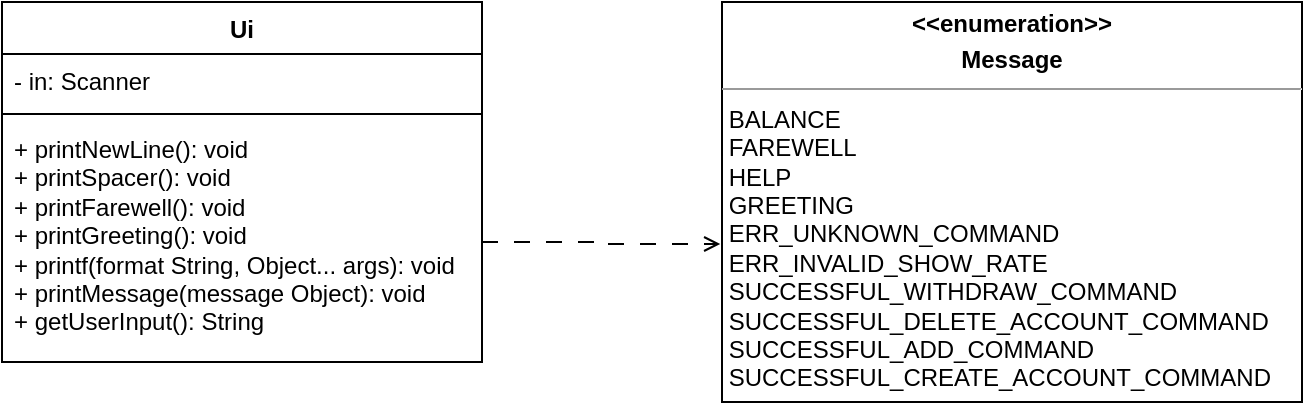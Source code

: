 <mxfile version="21.1.1" type="device">
  <diagram id="C5RBs43oDa-KdzZeNtuy" name="Page-1">
    <mxGraphModel dx="1306" dy="733" grid="1" gridSize="10" guides="1" tooltips="1" connect="1" arrows="1" fold="1" page="1" pageScale="1" pageWidth="827" pageHeight="1169" math="0" shadow="0">
      <root>
        <mxCell id="WIyWlLk6GJQsqaUBKTNV-0" />
        <mxCell id="WIyWlLk6GJQsqaUBKTNV-1" parent="WIyWlLk6GJQsqaUBKTNV-0" />
        <mxCell id="YMYINVadccleoX2-M_Uq-0" value="Ui" style="swimlane;fontStyle=1;align=center;verticalAlign=top;childLayout=stackLayout;horizontal=1;startSize=26;horizontalStack=0;resizeParent=1;resizeParentMax=0;resizeLast=0;collapsible=1;marginBottom=0;whiteSpace=wrap;html=1;" parent="WIyWlLk6GJQsqaUBKTNV-1" vertex="1">
          <mxGeometry x="130" y="270" width="240" height="180" as="geometry" />
        </mxCell>
        <mxCell id="YMYINVadccleoX2-M_Uq-1" value="- in: Scanner" style="text;strokeColor=none;fillColor=none;align=left;verticalAlign=top;spacingLeft=4;spacingRight=4;overflow=hidden;rotatable=0;points=[[0,0.5],[1,0.5]];portConstraint=eastwest;whiteSpace=wrap;html=1;" parent="YMYINVadccleoX2-M_Uq-0" vertex="1">
          <mxGeometry y="26" width="240" height="26" as="geometry" />
        </mxCell>
        <mxCell id="YMYINVadccleoX2-M_Uq-2" value="" style="line;strokeWidth=1;fillColor=none;align=left;verticalAlign=middle;spacingTop=-1;spacingLeft=3;spacingRight=3;rotatable=0;labelPosition=right;points=[];portConstraint=eastwest;strokeColor=inherit;" parent="YMYINVadccleoX2-M_Uq-0" vertex="1">
          <mxGeometry y="52" width="240" height="8" as="geometry" />
        </mxCell>
        <mxCell id="YMYINVadccleoX2-M_Uq-3" value="+ printNewLine(): void&lt;br&gt;+ printSpacer(): void&lt;br&gt;+ printFarewell(): void&lt;br&gt;+ printGreeting(): void&lt;br&gt;+ printf(format String, Object... args): void&lt;br&gt;+ printMessage(message Object): void&lt;br&gt;+ getUserInput(): String" style="text;strokeColor=none;fillColor=none;align=left;verticalAlign=top;spacingLeft=4;spacingRight=4;overflow=hidden;rotatable=0;points=[[0,0.5],[1,0.5]];portConstraint=eastwest;whiteSpace=wrap;html=1;" parent="YMYINVadccleoX2-M_Uq-0" vertex="1">
          <mxGeometry y="60" width="240" height="120" as="geometry" />
        </mxCell>
        <mxCell id="YMYINVadccleoX2-M_Uq-4" value="&lt;p style=&quot;margin:0px;margin-top:4px;text-align:center;&quot;&gt;&lt;b&gt;&amp;lt;&amp;lt;enumeration&amp;gt;&amp;gt;&lt;/b&gt;&lt;/p&gt;&lt;p style=&quot;margin:0px;margin-top:4px;text-align:center;&quot;&gt;&lt;b&gt;Message&lt;/b&gt;&lt;/p&gt;&lt;hr size=&quot;1&quot;&gt;&lt;div style=&quot;height:2px;&quot;&gt;&lt;br&gt;&lt;/div&gt;&lt;div style=&quot;height:2px;&quot;&gt;&amp;nbsp;BALANCE&lt;br&gt;&amp;nbsp;FAREWELL&lt;br&gt;&amp;nbsp;HELP&lt;br&gt;&amp;nbsp;GREETING&lt;br&gt;&amp;nbsp;ERR_UNKNOWN_COMMAND&lt;br&gt;&amp;nbsp;ERR_INVALID_SHOW_RATE&lt;br&gt;&amp;nbsp;SUCCESSFUL_WITHDRAW_COMMAND&lt;br&gt;&amp;nbsp;SUCCESSFUL_DELETE_ACCOUNT_COMMAND&lt;br&gt;&amp;nbsp;SUCCESSFUL_ADD_COMMAND&lt;br&gt;&amp;nbsp;SUCCESSFUL_CREATE_ACCOUNT_COMMAND&lt;/div&gt;" style="verticalAlign=top;align=left;overflow=fill;fontSize=12;fontFamily=Helvetica;html=1;spacingLeft=5;spacingTop=0;" parent="WIyWlLk6GJQsqaUBKTNV-1" vertex="1">
          <mxGeometry x="490" y="270" width="290" height="200" as="geometry" />
        </mxCell>
        <mxCell id="YMYINVadccleoX2-M_Uq-5" style="edgeStyle=orthogonalEdgeStyle;rounded=0;orthogonalLoop=1;jettySize=auto;html=1;entryX=-0.003;entryY=0.605;entryDx=0;entryDy=0;entryPerimeter=0;dashed=1;dashPattern=8 8;endArrow=open;endFill=0;" parent="WIyWlLk6GJQsqaUBKTNV-1" source="YMYINVadccleoX2-M_Uq-3" target="YMYINVadccleoX2-M_Uq-4" edge="1">
          <mxGeometry relative="1" as="geometry" />
        </mxCell>
      </root>
    </mxGraphModel>
  </diagram>
</mxfile>
